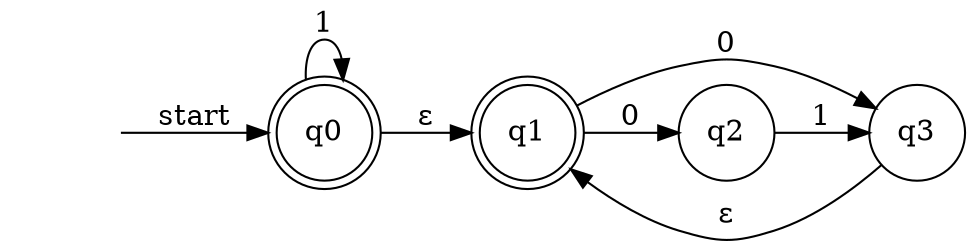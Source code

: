 digraph {
rankdir=LR;
start[shape=none, label=""];
start -> q0 [label="start"];
q0[shape=doublecircle, label="q0"];
q0 -> q0 [label="1"];
q0 -> q1 [label="ε"];
q1[shape=doublecircle, label="q1"];
q1 -> q3 [label="0"];
q1 -> q2 [label="0"];
q2[shape=circle, label="q2"];
q2 -> q3 [label="1"];
q3[shape=circle, label="q3"];
q3 -> q1 [label="ε"];
}
